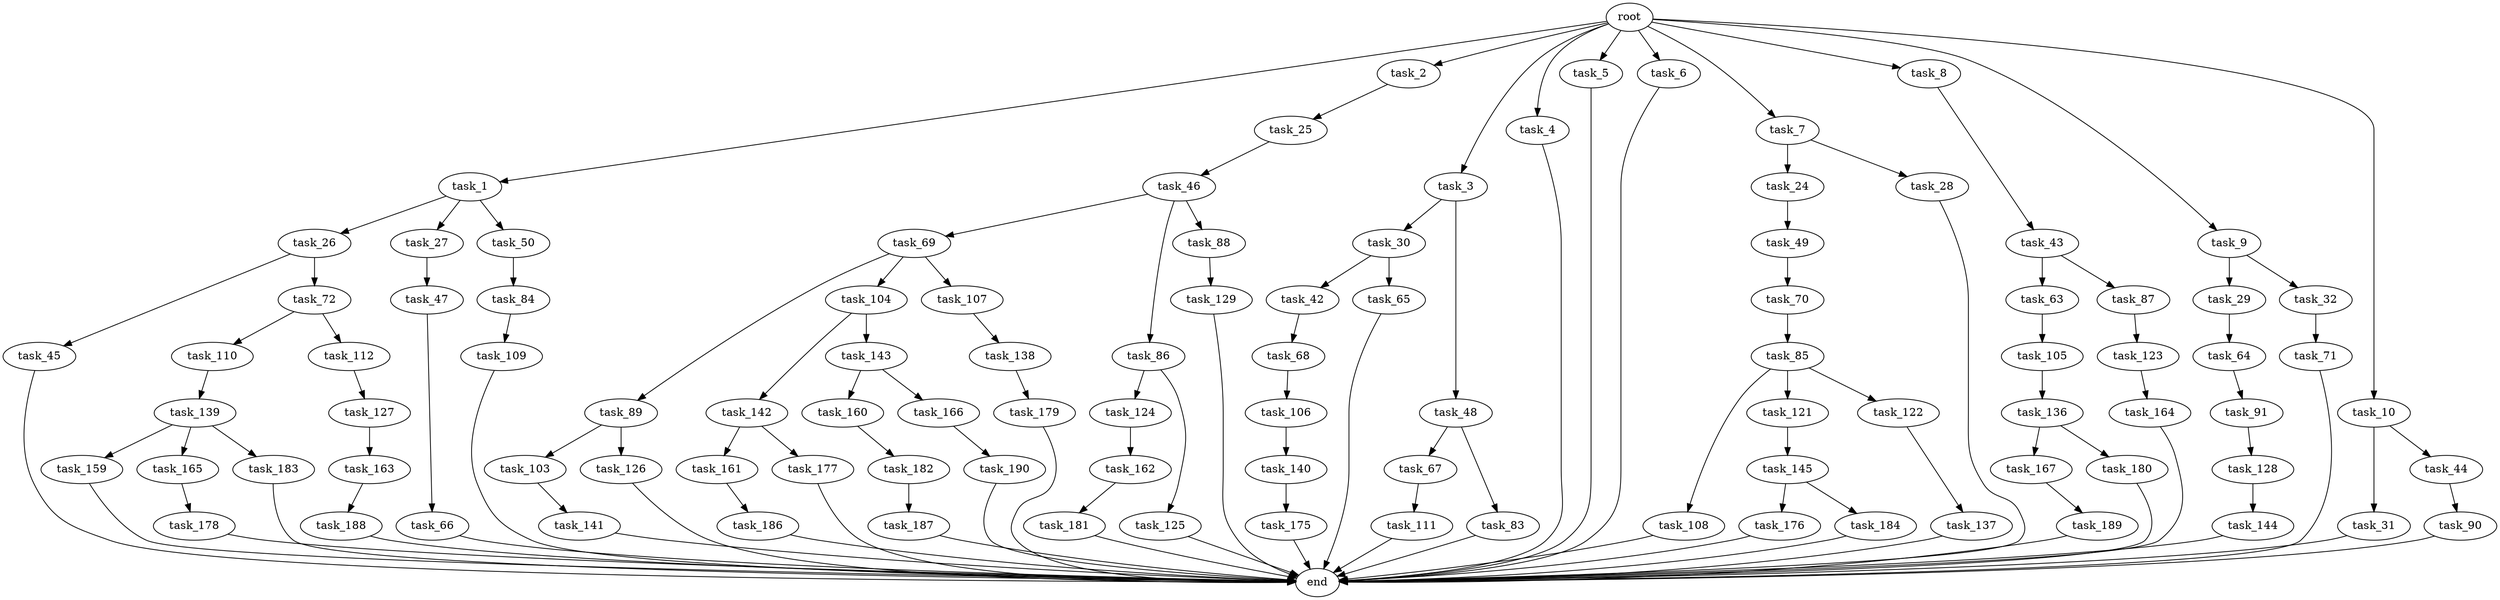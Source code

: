 digraph G {
  root [size="0.000000"];
  task_1 [size="1.024000"];
  task_2 [size="1.024000"];
  task_3 [size="1.024000"];
  task_4 [size="1.024000"];
  task_5 [size="1.024000"];
  task_6 [size="1.024000"];
  task_7 [size="1.024000"];
  task_8 [size="1.024000"];
  task_9 [size="1.024000"];
  task_10 [size="1.024000"];
  task_24 [size="858993459.200000"];
  task_25 [size="137438953.472000"];
  task_26 [size="420906795.008000"];
  task_27 [size="420906795.008000"];
  task_28 [size="858993459.200000"];
  task_29 [size="137438953.472000"];
  task_30 [size="549755813.888000"];
  task_31 [size="858993459.200000"];
  task_32 [size="137438953.472000"];
  task_42 [size="695784701.952000"];
  task_43 [size="214748364.800000"];
  task_44 [size="858993459.200000"];
  task_45 [size="77309411.328000"];
  task_46 [size="695784701.952000"];
  task_47 [size="34359738.368000"];
  task_48 [size="549755813.888000"];
  task_49 [size="420906795.008000"];
  task_50 [size="420906795.008000"];
  task_63 [size="34359738.368000"];
  task_64 [size="309237645.312000"];
  task_65 [size="695784701.952000"];
  task_66 [size="34359738.368000"];
  task_67 [size="137438953.472000"];
  task_68 [size="420906795.008000"];
  task_69 [size="309237645.312000"];
  task_70 [size="858993459.200000"];
  task_71 [size="77309411.328000"];
  task_72 [size="77309411.328000"];
  task_83 [size="137438953.472000"];
  task_84 [size="137438953.472000"];
  task_85 [size="214748364.800000"];
  task_86 [size="309237645.312000"];
  task_87 [size="34359738.368000"];
  task_88 [size="309237645.312000"];
  task_89 [size="214748364.800000"];
  task_90 [size="420906795.008000"];
  task_91 [size="77309411.328000"];
  task_103 [size="858993459.200000"];
  task_104 [size="214748364.800000"];
  task_105 [size="214748364.800000"];
  task_106 [size="420906795.008000"];
  task_107 [size="214748364.800000"];
  task_108 [size="695784701.952000"];
  task_109 [size="34359738.368000"];
  task_110 [size="420906795.008000"];
  task_111 [size="34359738.368000"];
  task_112 [size="420906795.008000"];
  task_121 [size="695784701.952000"];
  task_122 [size="695784701.952000"];
  task_123 [size="77309411.328000"];
  task_124 [size="695784701.952000"];
  task_125 [size="695784701.952000"];
  task_126 [size="858993459.200000"];
  task_127 [size="695784701.952000"];
  task_128 [size="214748364.800000"];
  task_129 [size="214748364.800000"];
  task_136 [size="137438953.472000"];
  task_137 [size="137438953.472000"];
  task_138 [size="549755813.888000"];
  task_139 [size="34359738.368000"];
  task_140 [size="549755813.888000"];
  task_141 [size="549755813.888000"];
  task_142 [size="420906795.008000"];
  task_143 [size="420906795.008000"];
  task_144 [size="34359738.368000"];
  task_145 [size="309237645.312000"];
  task_159 [size="420906795.008000"];
  task_160 [size="214748364.800000"];
  task_161 [size="137438953.472000"];
  task_162 [size="214748364.800000"];
  task_163 [size="214748364.800000"];
  task_164 [size="695784701.952000"];
  task_165 [size="420906795.008000"];
  task_166 [size="214748364.800000"];
  task_167 [size="214748364.800000"];
  task_175 [size="214748364.800000"];
  task_176 [size="77309411.328000"];
  task_177 [size="137438953.472000"];
  task_178 [size="420906795.008000"];
  task_179 [size="695784701.952000"];
  task_180 [size="214748364.800000"];
  task_181 [size="695784701.952000"];
  task_182 [size="858993459.200000"];
  task_183 [size="420906795.008000"];
  task_184 [size="77309411.328000"];
  task_186 [size="214748364.800000"];
  task_187 [size="420906795.008000"];
  task_188 [size="77309411.328000"];
  task_189 [size="858993459.200000"];
  task_190 [size="858993459.200000"];
  end [size="0.000000"];

  root -> task_1 [size="1.000000"];
  root -> task_2 [size="1.000000"];
  root -> task_3 [size="1.000000"];
  root -> task_4 [size="1.000000"];
  root -> task_5 [size="1.000000"];
  root -> task_6 [size="1.000000"];
  root -> task_7 [size="1.000000"];
  root -> task_8 [size="1.000000"];
  root -> task_9 [size="1.000000"];
  root -> task_10 [size="1.000000"];
  task_1 -> task_26 [size="411041792.000000"];
  task_1 -> task_27 [size="411041792.000000"];
  task_1 -> task_50 [size="411041792.000000"];
  task_2 -> task_25 [size="134217728.000000"];
  task_3 -> task_30 [size="536870912.000000"];
  task_3 -> task_48 [size="536870912.000000"];
  task_4 -> end [size="1.000000"];
  task_5 -> end [size="1.000000"];
  task_6 -> end [size="1.000000"];
  task_7 -> task_24 [size="838860800.000000"];
  task_7 -> task_28 [size="838860800.000000"];
  task_8 -> task_43 [size="209715200.000000"];
  task_9 -> task_29 [size="134217728.000000"];
  task_9 -> task_32 [size="134217728.000000"];
  task_10 -> task_31 [size="838860800.000000"];
  task_10 -> task_44 [size="838860800.000000"];
  task_24 -> task_49 [size="411041792.000000"];
  task_25 -> task_46 [size="679477248.000000"];
  task_26 -> task_45 [size="75497472.000000"];
  task_26 -> task_72 [size="75497472.000000"];
  task_27 -> task_47 [size="33554432.000000"];
  task_28 -> end [size="1.000000"];
  task_29 -> task_64 [size="301989888.000000"];
  task_30 -> task_42 [size="679477248.000000"];
  task_30 -> task_65 [size="679477248.000000"];
  task_31 -> end [size="1.000000"];
  task_32 -> task_71 [size="75497472.000000"];
  task_42 -> task_68 [size="411041792.000000"];
  task_43 -> task_63 [size="33554432.000000"];
  task_43 -> task_87 [size="33554432.000000"];
  task_44 -> task_90 [size="411041792.000000"];
  task_45 -> end [size="1.000000"];
  task_46 -> task_69 [size="301989888.000000"];
  task_46 -> task_86 [size="301989888.000000"];
  task_46 -> task_88 [size="301989888.000000"];
  task_47 -> task_66 [size="33554432.000000"];
  task_48 -> task_67 [size="134217728.000000"];
  task_48 -> task_83 [size="134217728.000000"];
  task_49 -> task_70 [size="838860800.000000"];
  task_50 -> task_84 [size="134217728.000000"];
  task_63 -> task_105 [size="209715200.000000"];
  task_64 -> task_91 [size="75497472.000000"];
  task_65 -> end [size="1.000000"];
  task_66 -> end [size="1.000000"];
  task_67 -> task_111 [size="33554432.000000"];
  task_68 -> task_106 [size="411041792.000000"];
  task_69 -> task_89 [size="209715200.000000"];
  task_69 -> task_104 [size="209715200.000000"];
  task_69 -> task_107 [size="209715200.000000"];
  task_70 -> task_85 [size="209715200.000000"];
  task_71 -> end [size="1.000000"];
  task_72 -> task_110 [size="411041792.000000"];
  task_72 -> task_112 [size="411041792.000000"];
  task_83 -> end [size="1.000000"];
  task_84 -> task_109 [size="33554432.000000"];
  task_85 -> task_108 [size="679477248.000000"];
  task_85 -> task_121 [size="679477248.000000"];
  task_85 -> task_122 [size="679477248.000000"];
  task_86 -> task_124 [size="679477248.000000"];
  task_86 -> task_125 [size="679477248.000000"];
  task_87 -> task_123 [size="75497472.000000"];
  task_88 -> task_129 [size="209715200.000000"];
  task_89 -> task_103 [size="838860800.000000"];
  task_89 -> task_126 [size="838860800.000000"];
  task_90 -> end [size="1.000000"];
  task_91 -> task_128 [size="209715200.000000"];
  task_103 -> task_141 [size="536870912.000000"];
  task_104 -> task_142 [size="411041792.000000"];
  task_104 -> task_143 [size="411041792.000000"];
  task_105 -> task_136 [size="134217728.000000"];
  task_106 -> task_140 [size="536870912.000000"];
  task_107 -> task_138 [size="536870912.000000"];
  task_108 -> end [size="1.000000"];
  task_109 -> end [size="1.000000"];
  task_110 -> task_139 [size="33554432.000000"];
  task_111 -> end [size="1.000000"];
  task_112 -> task_127 [size="679477248.000000"];
  task_121 -> task_145 [size="301989888.000000"];
  task_122 -> task_137 [size="134217728.000000"];
  task_123 -> task_164 [size="679477248.000000"];
  task_124 -> task_162 [size="209715200.000000"];
  task_125 -> end [size="1.000000"];
  task_126 -> end [size="1.000000"];
  task_127 -> task_163 [size="209715200.000000"];
  task_128 -> task_144 [size="33554432.000000"];
  task_129 -> end [size="1.000000"];
  task_136 -> task_167 [size="209715200.000000"];
  task_136 -> task_180 [size="209715200.000000"];
  task_137 -> end [size="1.000000"];
  task_138 -> task_179 [size="679477248.000000"];
  task_139 -> task_159 [size="411041792.000000"];
  task_139 -> task_165 [size="411041792.000000"];
  task_139 -> task_183 [size="411041792.000000"];
  task_140 -> task_175 [size="209715200.000000"];
  task_141 -> end [size="1.000000"];
  task_142 -> task_161 [size="134217728.000000"];
  task_142 -> task_177 [size="134217728.000000"];
  task_143 -> task_160 [size="209715200.000000"];
  task_143 -> task_166 [size="209715200.000000"];
  task_144 -> end [size="1.000000"];
  task_145 -> task_176 [size="75497472.000000"];
  task_145 -> task_184 [size="75497472.000000"];
  task_159 -> end [size="1.000000"];
  task_160 -> task_182 [size="838860800.000000"];
  task_161 -> task_186 [size="209715200.000000"];
  task_162 -> task_181 [size="679477248.000000"];
  task_163 -> task_188 [size="75497472.000000"];
  task_164 -> end [size="1.000000"];
  task_165 -> task_178 [size="411041792.000000"];
  task_166 -> task_190 [size="838860800.000000"];
  task_167 -> task_189 [size="838860800.000000"];
  task_175 -> end [size="1.000000"];
  task_176 -> end [size="1.000000"];
  task_177 -> end [size="1.000000"];
  task_178 -> end [size="1.000000"];
  task_179 -> end [size="1.000000"];
  task_180 -> end [size="1.000000"];
  task_181 -> end [size="1.000000"];
  task_182 -> task_187 [size="411041792.000000"];
  task_183 -> end [size="1.000000"];
  task_184 -> end [size="1.000000"];
  task_186 -> end [size="1.000000"];
  task_187 -> end [size="1.000000"];
  task_188 -> end [size="1.000000"];
  task_189 -> end [size="1.000000"];
  task_190 -> end [size="1.000000"];
}
